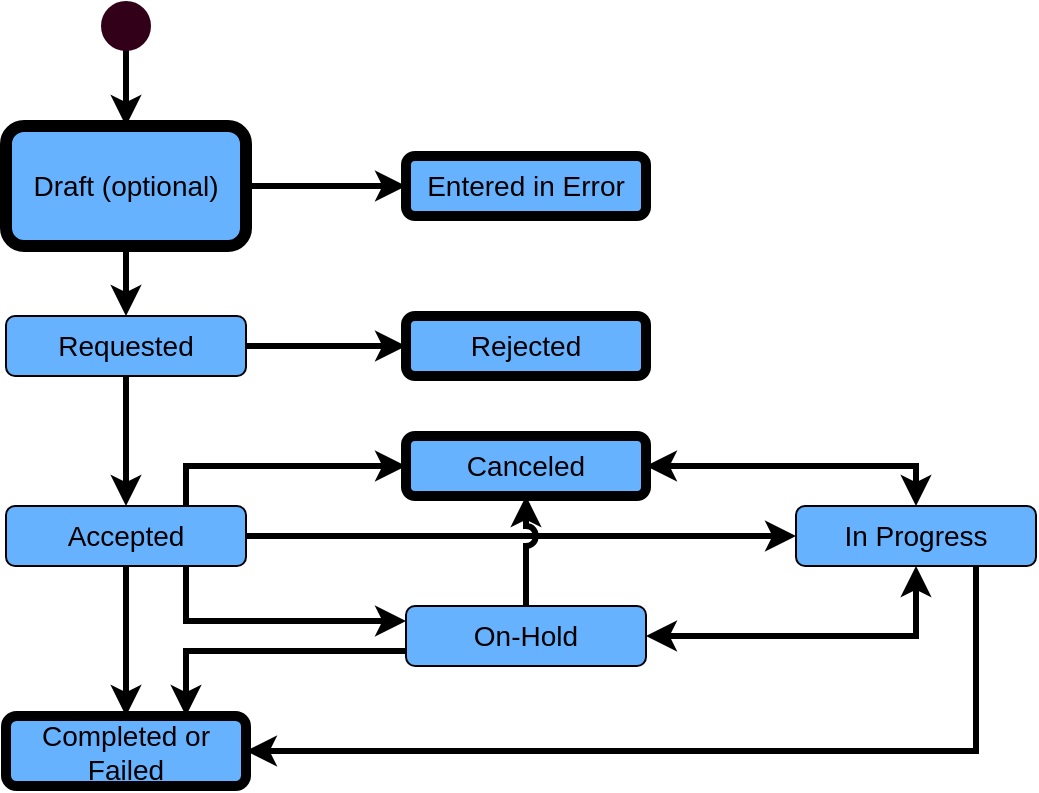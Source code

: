 <mxfile version="21.2.1" type="device">
  <diagram id="VveE3P3fXgZeAthQIM0d" name="Page-1">
    <mxGraphModel dx="1283" dy="929" grid="1" gridSize="10" guides="1" tooltips="1" connect="1" arrows="1" fold="1" page="1" pageScale="1" pageWidth="850" pageHeight="1100" math="0" shadow="0">
      <root>
        <mxCell id="0" />
        <mxCell id="1" parent="0" />
        <mxCell id="62ju-Dj7E6-g3df-A6Tz-1" value="&lt;font style=&quot;font-size: 14px;&quot;&gt;Entered in Error&lt;/font&gt;" style="rounded=1;whiteSpace=wrap;html=1;fillColor=#66B2FF;strokeWidth=5;" vertex="1" parent="1">
          <mxGeometry x="220" y="95" width="120" height="30" as="geometry" />
        </mxCell>
        <mxCell id="62ju-Dj7E6-g3df-A6Tz-2" style="edgeStyle=orthogonalEdgeStyle;rounded=0;orthogonalLoop=1;jettySize=auto;html=1;exitX=0.5;exitY=1;exitDx=0;exitDy=0;entryX=0.5;entryY=0;entryDx=0;entryDy=0;fontSize=14;strokeWidth=3;" edge="1" parent="1" source="62ju-Dj7E6-g3df-A6Tz-3" target="62ju-Dj7E6-g3df-A6Tz-13">
          <mxGeometry relative="1" as="geometry">
            <mxPoint x="80" y="190" as="targetPoint" />
          </mxGeometry>
        </mxCell>
        <mxCell id="62ju-Dj7E6-g3df-A6Tz-3" value="&lt;font style=&quot;font-size: 14px;&quot;&gt;Requested&lt;/font&gt;" style="rounded=1;whiteSpace=wrap;html=1;fillColor=#66B2FF;" vertex="1" parent="1">
          <mxGeometry x="20" y="175" width="120" height="30" as="geometry" />
        </mxCell>
        <mxCell id="62ju-Dj7E6-g3df-A6Tz-4" style="edgeStyle=orthogonalEdgeStyle;rounded=0;orthogonalLoop=1;jettySize=auto;html=1;exitX=1;exitY=0.5;exitDx=0;exitDy=0;entryX=0;entryY=0.5;entryDx=0;entryDy=0;fontSize=14;strokeWidth=3;" edge="1" parent="1" source="62ju-Dj7E6-g3df-A6Tz-3" target="62ju-Dj7E6-g3df-A6Tz-23">
          <mxGeometry relative="1" as="geometry" />
        </mxCell>
        <mxCell id="62ju-Dj7E6-g3df-A6Tz-7" style="edgeStyle=orthogonalEdgeStyle;rounded=0;jumpStyle=arc;jumpSize=6;orthogonalLoop=1;jettySize=auto;html=1;exitX=1;exitY=0.5;exitDx=0;exitDy=0;fontSize=14;startArrow=classic;startFill=1;entryX=0.5;entryY=0;entryDx=0;entryDy=0;strokeWidth=3;" edge="1" parent="1" source="62ju-Dj7E6-g3df-A6Tz-8" target="62ju-Dj7E6-g3df-A6Tz-15">
          <mxGeometry relative="1" as="geometry">
            <mxPoint x="470" y="250" as="targetPoint" />
          </mxGeometry>
        </mxCell>
        <mxCell id="62ju-Dj7E6-g3df-A6Tz-8" value="&lt;font style=&quot;font-size: 14px;&quot;&gt;Canceled&lt;/font&gt;" style="rounded=1;whiteSpace=wrap;html=1;fillColor=#66B2FF;strokeWidth=5;" vertex="1" parent="1">
          <mxGeometry x="220" y="235" width="120" height="30" as="geometry" />
        </mxCell>
        <mxCell id="62ju-Dj7E6-g3df-A6Tz-9" style="edgeStyle=orthogonalEdgeStyle;rounded=0;orthogonalLoop=1;jettySize=auto;html=1;exitX=0.5;exitY=1;exitDx=0;exitDy=0;entryX=0.5;entryY=0;entryDx=0;entryDy=0;fontSize=14;strokeWidth=3;" edge="1" parent="1" source="62ju-Dj7E6-g3df-A6Tz-13" target="62ju-Dj7E6-g3df-A6Tz-24">
          <mxGeometry relative="1" as="geometry" />
        </mxCell>
        <mxCell id="62ju-Dj7E6-g3df-A6Tz-10" style="edgeStyle=orthogonalEdgeStyle;rounded=0;jumpStyle=arc;jumpSize=6;orthogonalLoop=1;jettySize=auto;html=1;exitX=0.75;exitY=0;exitDx=0;exitDy=0;fontSize=14;startArrow=none;startFill=0;entryX=0;entryY=0.5;entryDx=0;entryDy=0;strokeWidth=3;" edge="1" parent="1" source="62ju-Dj7E6-g3df-A6Tz-13" target="62ju-Dj7E6-g3df-A6Tz-8">
          <mxGeometry relative="1" as="geometry">
            <mxPoint x="110" y="245" as="targetPoint" />
          </mxGeometry>
        </mxCell>
        <mxCell id="62ju-Dj7E6-g3df-A6Tz-11" style="edgeStyle=orthogonalEdgeStyle;rounded=0;jumpStyle=arc;jumpSize=6;orthogonalLoop=1;jettySize=auto;html=1;exitX=1;exitY=0.5;exitDx=0;exitDy=0;entryX=0;entryY=0.5;entryDx=0;entryDy=0;fontSize=14;startArrow=none;startFill=0;strokeWidth=3;" edge="1" parent="1" source="62ju-Dj7E6-g3df-A6Tz-13" target="62ju-Dj7E6-g3df-A6Tz-15">
          <mxGeometry relative="1" as="geometry" />
        </mxCell>
        <mxCell id="62ju-Dj7E6-g3df-A6Tz-12" style="edgeStyle=orthogonalEdgeStyle;rounded=0;jumpStyle=arc;jumpSize=6;orthogonalLoop=1;jettySize=auto;html=1;exitX=0.75;exitY=1;exitDx=0;exitDy=0;fontSize=14;startArrow=none;startFill=0;strokeWidth=3;entryX=0;entryY=0.25;entryDx=0;entryDy=0;" edge="1" parent="1" source="62ju-Dj7E6-g3df-A6Tz-13" target="62ju-Dj7E6-g3df-A6Tz-19">
          <mxGeometry relative="1" as="geometry">
            <mxPoint x="120" y="335" as="targetPoint" />
          </mxGeometry>
        </mxCell>
        <mxCell id="62ju-Dj7E6-g3df-A6Tz-13" value="&lt;span style=&quot;font-size: 14px;&quot;&gt;Accepted&lt;/span&gt;" style="rounded=1;whiteSpace=wrap;html=1;fillColor=#66B2FF;" vertex="1" parent="1">
          <mxGeometry x="20" y="270" width="120" height="30" as="geometry" />
        </mxCell>
        <mxCell id="62ju-Dj7E6-g3df-A6Tz-14" style="edgeStyle=orthogonalEdgeStyle;rounded=0;jumpStyle=arc;jumpSize=6;orthogonalLoop=1;jettySize=auto;html=1;exitX=0.75;exitY=1;exitDx=0;exitDy=0;fontSize=14;startArrow=none;startFill=0;entryX=1;entryY=0.5;entryDx=0;entryDy=0;strokeWidth=3;" edge="1" parent="1" source="62ju-Dj7E6-g3df-A6Tz-15" target="62ju-Dj7E6-g3df-A6Tz-24">
          <mxGeometry relative="1" as="geometry">
            <mxPoint x="505" y="375" as="targetPoint" />
          </mxGeometry>
        </mxCell>
        <mxCell id="62ju-Dj7E6-g3df-A6Tz-15" value="&lt;span style=&quot;font-size: 14px;&quot;&gt;In Progress&lt;/span&gt;" style="rounded=1;whiteSpace=wrap;html=1;fillColor=#66B2FF;" vertex="1" parent="1">
          <mxGeometry x="415" y="270" width="120" height="30" as="geometry" />
        </mxCell>
        <mxCell id="62ju-Dj7E6-g3df-A6Tz-16" style="edgeStyle=orthogonalEdgeStyle;rounded=0;orthogonalLoop=1;jettySize=auto;html=1;exitX=0.5;exitY=0;exitDx=0;exitDy=0;entryX=0.5;entryY=1;entryDx=0;entryDy=0;fontSize=14;jumpStyle=arc;strokeWidth=3;" edge="1" parent="1" source="62ju-Dj7E6-g3df-A6Tz-19" target="62ju-Dj7E6-g3df-A6Tz-8">
          <mxGeometry relative="1" as="geometry" />
        </mxCell>
        <mxCell id="62ju-Dj7E6-g3df-A6Tz-17" style="edgeStyle=orthogonalEdgeStyle;rounded=0;jumpStyle=arc;jumpSize=6;orthogonalLoop=1;jettySize=auto;html=1;exitX=1;exitY=0.5;exitDx=0;exitDy=0;fontSize=14;startArrow=classic;startFill=1;strokeWidth=3;" edge="1" parent="1" source="62ju-Dj7E6-g3df-A6Tz-19" target="62ju-Dj7E6-g3df-A6Tz-15">
          <mxGeometry relative="1" as="geometry">
            <mxPoint x="460" y="335" as="targetPoint" />
          </mxGeometry>
        </mxCell>
        <mxCell id="62ju-Dj7E6-g3df-A6Tz-18" style="edgeStyle=orthogonalEdgeStyle;rounded=0;jumpStyle=arc;jumpSize=6;orthogonalLoop=1;jettySize=auto;html=1;exitX=0;exitY=0.75;exitDx=0;exitDy=0;fontSize=14;startArrow=none;startFill=0;entryX=0.75;entryY=0;entryDx=0;entryDy=0;strokeWidth=3;" edge="1" parent="1" source="62ju-Dj7E6-g3df-A6Tz-19" target="62ju-Dj7E6-g3df-A6Tz-24">
          <mxGeometry relative="1" as="geometry">
            <mxPoint x="110" y="365" as="targetPoint" />
          </mxGeometry>
        </mxCell>
        <mxCell id="62ju-Dj7E6-g3df-A6Tz-19" value="&lt;span style=&quot;font-size: 14px;&quot;&gt;On-Hold&lt;/span&gt;" style="rounded=1;whiteSpace=wrap;html=1;fillColor=#66B2FF;" vertex="1" parent="1">
          <mxGeometry x="220" y="320" width="120" height="30" as="geometry" />
        </mxCell>
        <mxCell id="62ju-Dj7E6-g3df-A6Tz-20" style="edgeStyle=orthogonalEdgeStyle;rounded=0;orthogonalLoop=1;jettySize=auto;html=1;exitX=0.5;exitY=1;exitDx=0;exitDy=0;entryX=0.5;entryY=0;entryDx=0;entryDy=0;fontSize=14;strokeWidth=3;" edge="1" parent="1" source="62ju-Dj7E6-g3df-A6Tz-22" target="62ju-Dj7E6-g3df-A6Tz-3">
          <mxGeometry relative="1" as="geometry" />
        </mxCell>
        <mxCell id="62ju-Dj7E6-g3df-A6Tz-21" style="edgeStyle=orthogonalEdgeStyle;rounded=0;orthogonalLoop=1;jettySize=auto;html=1;exitX=1;exitY=0.5;exitDx=0;exitDy=0;entryX=0;entryY=0.5;entryDx=0;entryDy=0;fontSize=14;strokeWidth=3;" edge="1" parent="1" source="62ju-Dj7E6-g3df-A6Tz-22" target="62ju-Dj7E6-g3df-A6Tz-1">
          <mxGeometry relative="1" as="geometry" />
        </mxCell>
        <mxCell id="62ju-Dj7E6-g3df-A6Tz-22" value="Draft (optional)" style="rounded=1;whiteSpace=wrap;html=1;fontSize=14;strokeWidth=6;fillColor=#66B2FF;" vertex="1" parent="1">
          <mxGeometry x="20" y="80" width="120" height="60" as="geometry" />
        </mxCell>
        <mxCell id="62ju-Dj7E6-g3df-A6Tz-23" value="&lt;span style=&quot;font-size: 14px;&quot;&gt;Rejected&lt;/span&gt;" style="rounded=1;whiteSpace=wrap;html=1;fillColor=#66B2FF;strokeWidth=5;" vertex="1" parent="1">
          <mxGeometry x="220" y="175" width="120" height="30" as="geometry" />
        </mxCell>
        <mxCell id="62ju-Dj7E6-g3df-A6Tz-24" value="&lt;span style=&quot;font-size: 14px;&quot;&gt;Completed or Failed&lt;/span&gt;" style="rounded=1;whiteSpace=wrap;html=1;fillColor=#66B2FF;strokeWidth=5;" vertex="1" parent="1">
          <mxGeometry x="20" y="375" width="120" height="35" as="geometry" />
        </mxCell>
        <mxCell id="62ju-Dj7E6-g3df-A6Tz-25" style="edgeStyle=orthogonalEdgeStyle;rounded=0;jumpStyle=arc;jumpSize=6;orthogonalLoop=1;jettySize=auto;html=1;exitX=0.5;exitY=1;exitDx=0;exitDy=0;entryX=0.5;entryY=0;entryDx=0;entryDy=0;fontSize=14;startArrow=none;startFill=0;strokeWidth=3;" edge="1" parent="1" source="62ju-Dj7E6-g3df-A6Tz-26" target="62ju-Dj7E6-g3df-A6Tz-22">
          <mxGeometry relative="1" as="geometry" />
        </mxCell>
        <mxCell id="62ju-Dj7E6-g3df-A6Tz-26" value="" style="ellipse;whiteSpace=wrap;html=1;aspect=fixed;fontSize=14;strokeColor=#33001A;strokeWidth=5;fillColor=#33001A;" vertex="1" parent="1">
          <mxGeometry x="70" y="20" width="20" height="20" as="geometry" />
        </mxCell>
      </root>
    </mxGraphModel>
  </diagram>
</mxfile>

